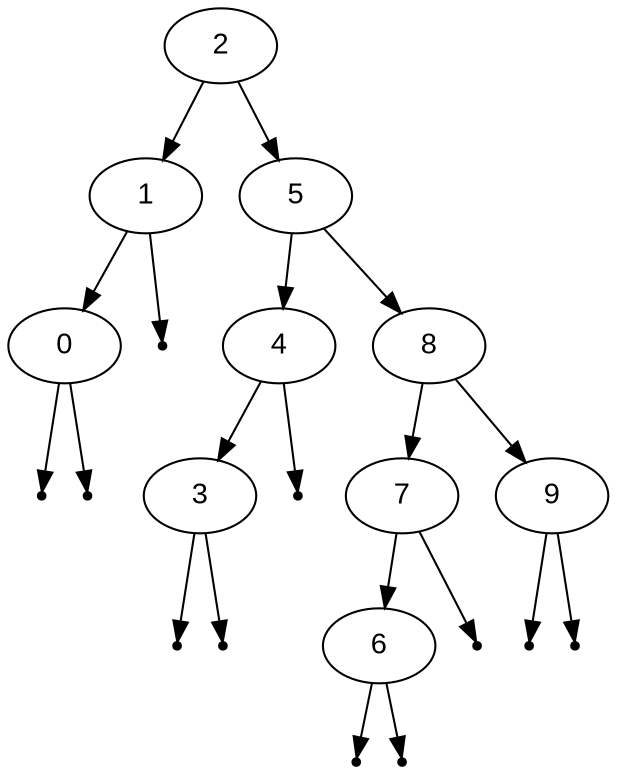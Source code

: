 digraph BST {
    node [fontname="Arial"];
    2 -> 1;
    1 -> 0;
    null25 [shape=point];
    0 -> null25;
    null26 [shape=point];
    0 -> null26;
    null27 [shape=point];
    1 -> null27;
    2 -> 5;
    5 -> 4;
    4 -> 3;
    null28 [shape=point];
    3 -> null28;
    null29 [shape=point];
    3 -> null29;
    null30 [shape=point];
    4 -> null30;
    5 -> 8;
    8 -> 7;
    7 -> 6;
    null31 [shape=point];
    6 -> null31;
    null32 [shape=point];
    6 -> null32;
    null33 [shape=point];
    7 -> null33;
    8 -> 9;
    null34 [shape=point];
    9 -> null34;
    null35 [shape=point];
    9 -> null35;
}
